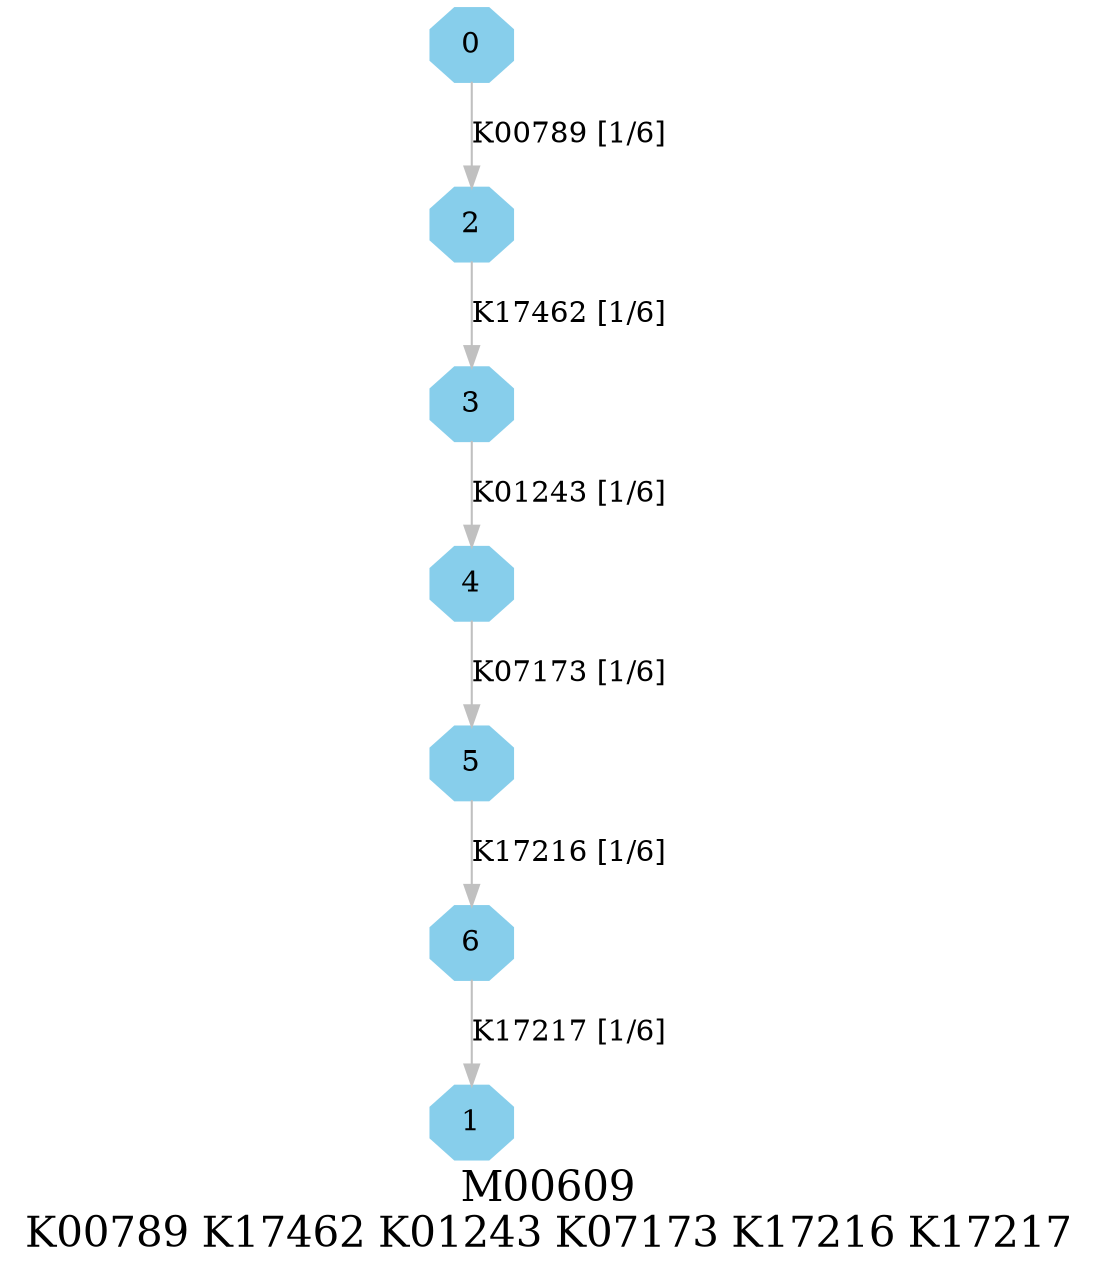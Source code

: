 digraph G {
graph [label="M00609
K00789 K17462 K01243 K07173 K17216 K17217",fontsize=20];
node [shape=box,style=filled];
edge [len=3,color=grey];
{node [width=.3,height=.3,shape=octagon,style=filled,color=skyblue] 0 1 2 3 4 5 6 }
0 -> 2 [label="K00789 [1/6]"];
2 -> 3 [label="K17462 [1/6]"];
3 -> 4 [label="K01243 [1/6]"];
4 -> 5 [label="K07173 [1/6]"];
5 -> 6 [label="K17216 [1/6]"];
6 -> 1 [label="K17217 [1/6]"];
}